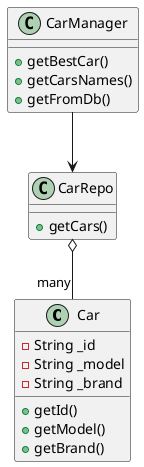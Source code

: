 @startuml carUml
class Car 
class CarManager
class CarRepo
Car : - String _id  
Car : - String _model 
Car : - String _brand
Car : + getId()
Car : + getModel()
Car : + getBrand()
CarManager : + getBestCar()
CarManager : + getCarsNames()
CarManager : + getFromDb()
CarRepo : + getCars()
CarRepo o-- "many" Car
CarManager --> CarRepo
@enduml